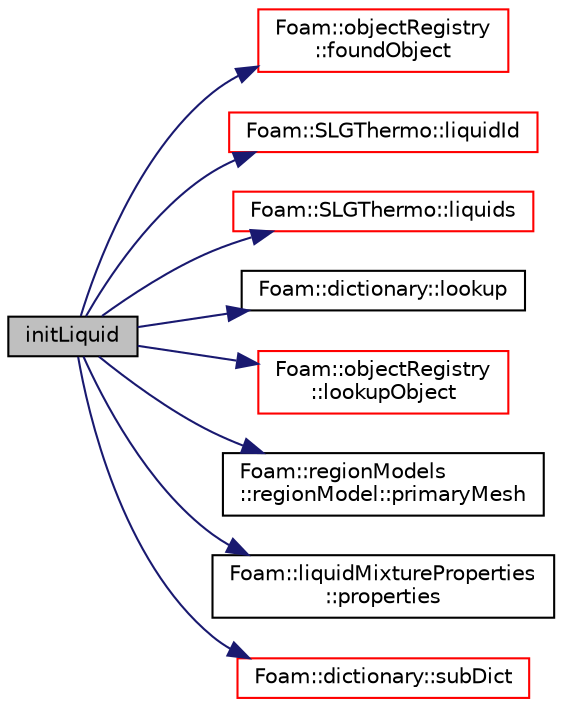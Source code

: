 digraph "initLiquid"
{
  bgcolor="transparent";
  edge [fontname="Helvetica",fontsize="10",labelfontname="Helvetica",labelfontsize="10"];
  node [fontname="Helvetica",fontsize="10",shape=record];
  rankdir="LR";
  Node1 [label="initLiquid",height=0.2,width=0.4,color="black", fillcolor="grey75", style="filled", fontcolor="black"];
  Node1 -> Node2 [color="midnightblue",fontsize="10",style="solid",fontname="Helvetica"];
  Node2 [label="Foam::objectRegistry\l::foundObject",height=0.2,width=0.4,color="red",URL="$a01688.html#af3bf58996b7f5a073485a5590fbebd84",tooltip="Is the named Type found? "];
  Node1 -> Node3 [color="midnightblue",fontsize="10",style="solid",fontname="Helvetica"];
  Node3 [label="Foam::SLGThermo::liquidId",height=0.2,width=0.4,color="red",URL="$a02333.html#ad8e2f67bfe191385c993ea6c60d25a0a",tooltip="Index of liquid component. "];
  Node1 -> Node4 [color="midnightblue",fontsize="10",style="solid",fontname="Helvetica"];
  Node4 [label="Foam::SLGThermo::liquids",height=0.2,width=0.4,color="red",URL="$a02333.html#a5380a8807acfea3ce69f4d4386f49f64",tooltip="Return reference to the global (additional) liquids. "];
  Node1 -> Node5 [color="midnightblue",fontsize="10",style="solid",fontname="Helvetica"];
  Node5 [label="Foam::dictionary::lookup",height=0.2,width=0.4,color="black",URL="$a00524.html#a8baab402d653d6e789f67c57e23a5b59",tooltip="Find and return an entry data stream. "];
  Node1 -> Node6 [color="midnightblue",fontsize="10",style="solid",fontname="Helvetica"];
  Node6 [label="Foam::objectRegistry\l::lookupObject",height=0.2,width=0.4,color="red",URL="$a01688.html#affcae20935bdf1726ec1f822228a2330",tooltip="Lookup and return the object of the given Type. "];
  Node1 -> Node7 [color="midnightblue",fontsize="10",style="solid",fontname="Helvetica"];
  Node7 [label="Foam::regionModels\l::regionModel::primaryMesh",height=0.2,width=0.4,color="black",URL="$a02131.html#a3f74d6f26fb409562d28d2365d1bbf12",tooltip="Return the reference to the primary mesh database. "];
  Node1 -> Node8 [color="midnightblue",fontsize="10",style="solid",fontname="Helvetica"];
  Node8 [label="Foam::liquidMixtureProperties\l::properties",height=0.2,width=0.4,color="black",URL="$a01359.html#a67d9f77fcf67fad544225c6e5243b1e2",tooltip="Return the liquid properties. "];
  Node1 -> Node9 [color="midnightblue",fontsize="10",style="solid",fontname="Helvetica"];
  Node9 [label="Foam::dictionary::subDict",height=0.2,width=0.4,color="red",URL="$a00524.html#a42a549aa3e2c88399585b6462f6dbeb3",tooltip="Find and return a sub-dictionary. "];
}
